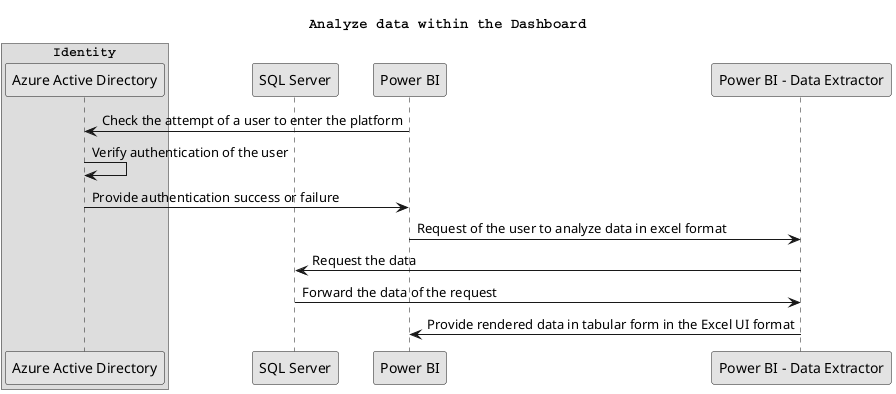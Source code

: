 @startuml
title Analyze data within the Dashboard 

box "Identity"
participant "Azure Active Directory" as AAD
end box
participant "SQL Server​" as SQLS
participant "Power BI" as PBI
' participant "ASP.NET API​" as DAPI
participant "Power BI - Data Extractor​​" as PBIDE

PBI -> AAD: Check the attempt of a user to enter the platform
AAD -> AAD: Verify authentication of the user
' AUTHENTS -> AAD: Reply with authentication approval or denial 
AAD -> PBI: Provide authentication success or failure
PBI -> PBIDE: Request of the user to analyze data in excel format
PBIDE -> SQLS: Request the data
SQLS -> PBIDE: Forward the data of the request
PBIDE -> PBI: Provide rendered data in tabular form in the Excel UI format



' DAPI -> AAD: Check user authorization​
' ' AAD -> AUTHORS: Filter authorization request
' AAD -> AAD: Verify authorization request for the user
' ' AUTHORS -> AAD: Reply with authorization approval or denial
' AAD -> DAPI: Provide authorization success or failure
' DAPI -> SQLS: Fetch the data​
' SQLS -> DAPI: Returns the data fetched
' DAPI -> PBI: Forwards the data received
' PBI -> PBI: Renders the graphs and display them to the user

skinparam monochrome true
skinparam shadowing false
skinparam defaultFontName Courier
@enduml
